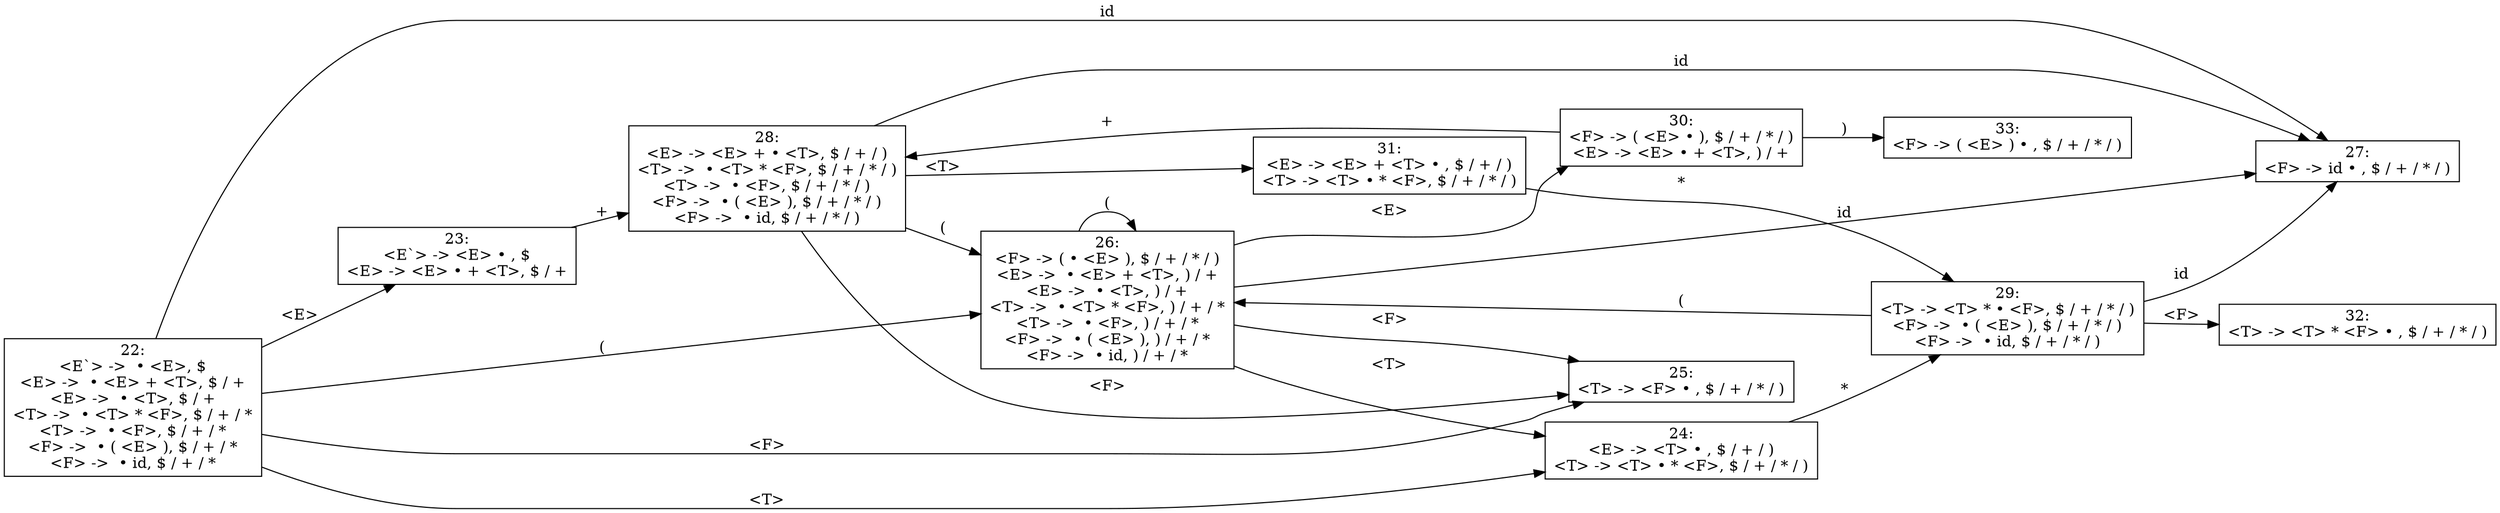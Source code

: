 digraph LR0_Automaton {
  rankdir=LR;
  22 [label="22:\n<E`> ->  • <E>, $\n<E> ->  • <E> + <T>, $ / +\n<E> ->  • <T>, $ / +\n<T> ->  • <T> * <F>, $ / + / *\n<T> ->  • <F>, $ / + / *\n<F> ->  • ( <E> ), $ / + / *\n<F> ->  • id, $ / + / *", shape=box];
  23 [label="23:\n<E`> -> <E> • , $\n<E> -> <E> • + <T>, $ / +", shape=box];
  24 [label="24:\n<E> -> <T> • , $ / + / )\n<T> -> <T> • * <F>, $ / + / * / )", shape=box];
  25 [label="25:\n<T> -> <F> • , $ / + / * / )", shape=box];
  26 [label="26:\n<F> -> ( • <E> ), $ / + / * / )\n<E> ->  • <E> + <T>, ) / +\n<E> ->  • <T>, ) / +\n<T> ->  • <T> * <F>, ) / + / *\n<T> ->  • <F>, ) / + / *\n<F> ->  • ( <E> ), ) / + / *\n<F> ->  • id, ) / + / *", shape=box];
  27 [label="27:\n<F> -> id • , $ / + / * / )", shape=box];
  28 [label="28:\n<E> -> <E> + • <T>, $ / + / )\n<T> ->  • <T> * <F>, $ / + / * / )\n<T> ->  • <F>, $ / + / * / )\n<F> ->  • ( <E> ), $ / + / * / )\n<F> ->  • id, $ / + / * / )", shape=box];
  29 [label="29:\n<T> -> <T> * • <F>, $ / + / * / )\n<F> ->  • ( <E> ), $ / + / * / )\n<F> ->  • id, $ / + / * / )", shape=box];
  30 [label="30:\n<F> -> ( <E> • ), $ / + / * / )\n<E> -> <E> • + <T>, ) / +", shape=box];
  31 [label="31:\n<E> -> <E> + <T> • , $ / + / )\n<T> -> <T> • * <F>, $ / + / * / )", shape=box];
  32 [label="32:\n<T> -> <T> * <F> • , $ / + / * / )", shape=box];
  33 [label="33:\n<F> -> ( <E> ) • , $ / + / * / )", shape=box];
  22 -> 23 [label="<E>"];
  22 -> 24 [label="<T>"];
  22 -> 25 [label="<F>"];
  22 -> 26 [label="("];
  22 -> 27 [label="id"];
  23 -> 28 [label="+"];
  24 -> 29 [label="*"];
  26 -> 30 [label="<E>"];
  26 -> 24 [label="<T>"];
  26 -> 25 [label="<F>"];
  26 -> 26 [label="("];
  26 -> 27 [label="id"];
  28 -> 31 [label="<T>"];
  28 -> 25 [label="<F>"];
  28 -> 26 [label="("];
  28 -> 27 [label="id"];
  29 -> 32 [label="<F>"];
  29 -> 26 [label="("];
  29 -> 27 [label="id"];
  30 -> 33 [label=")"];
  30 -> 28 [label="+"];
  31 -> 29 [label="*"];
}